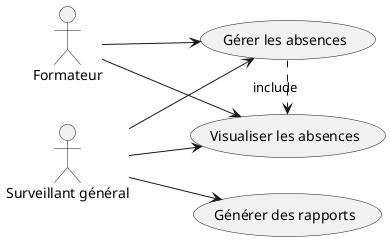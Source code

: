 @startuml
left to right direction
actor Formateur
actor "Surveillant général" as SG
' actor Administrateur

usecase "Gérer les absences" as GA
usecase "Visualiser les absences" as VA
' usecase "Modifier une absence" as MA
usecase "Générer des rapports" as GR
' usecase "Configurer les paramètres" as CP

Formateur --> GA
SG --> GA

Formateur --> VA
SG --> VA

' Formateur --> MA
' SG --> MA

SG --> GR

' Administrateur --> CP

GA .> VA : include

@enduml
